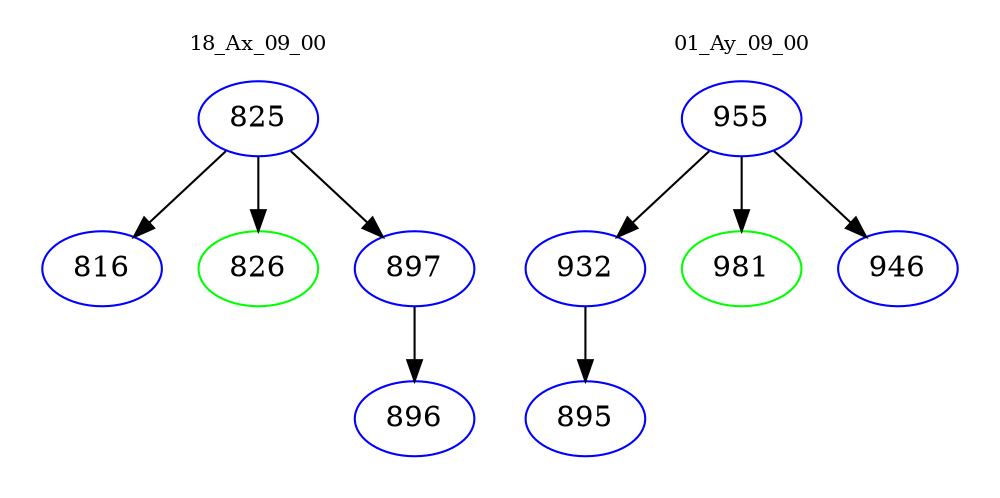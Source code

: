 digraph{
subgraph cluster_0 {
color = white
label = "18_Ax_09_00";
fontsize=10;
T0_825 [label="825", color="blue"]
T0_825 -> T0_816 [color="black"]
T0_816 [label="816", color="blue"]
T0_825 -> T0_826 [color="black"]
T0_826 [label="826", color="green"]
T0_825 -> T0_897 [color="black"]
T0_897 [label="897", color="blue"]
T0_897 -> T0_896 [color="black"]
T0_896 [label="896", color="blue"]
}
subgraph cluster_1 {
color = white
label = "01_Ay_09_00";
fontsize=10;
T1_955 [label="955", color="blue"]
T1_955 -> T1_932 [color="black"]
T1_932 [label="932", color="blue"]
T1_932 -> T1_895 [color="black"]
T1_895 [label="895", color="blue"]
T1_955 -> T1_981 [color="black"]
T1_981 [label="981", color="green"]
T1_955 -> T1_946 [color="black"]
T1_946 [label="946", color="blue"]
}
}
